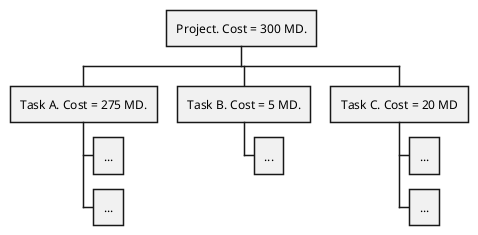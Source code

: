 @startwbs
* Project. Cost = 300 MD.
** Task A. Cost = 275 MD.
*** ...
*** ...
** Task B. Cost = 5 MD.
*** ...
** Task C. Cost = 20 MD
*** ...
*** ...
@endwbs